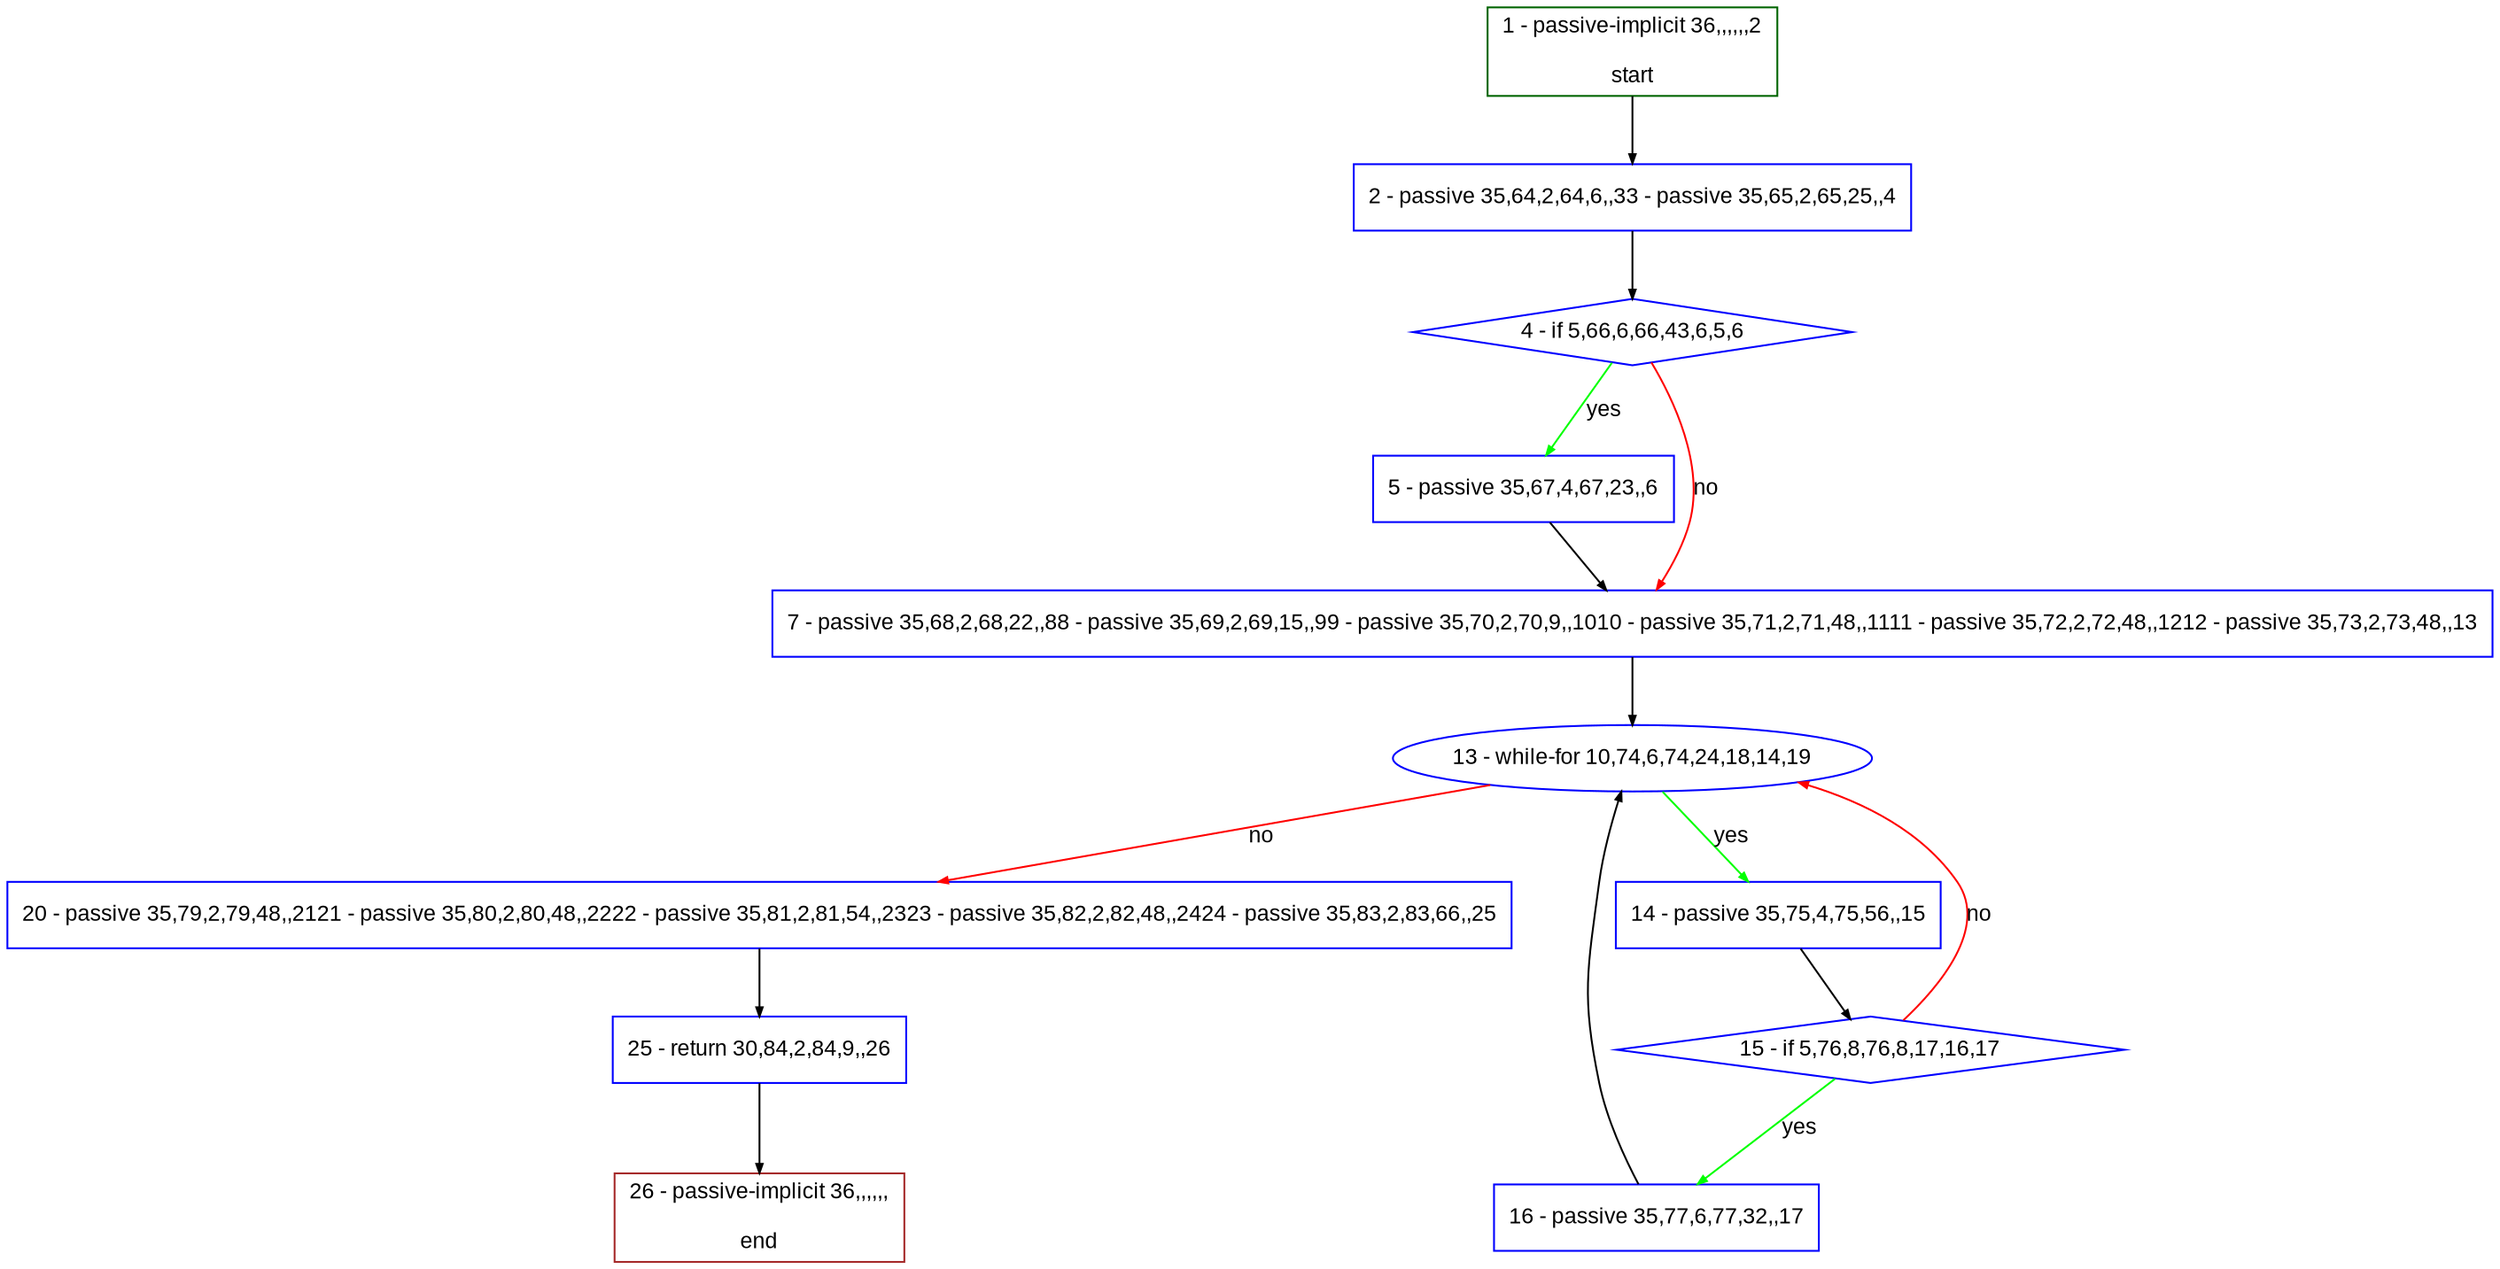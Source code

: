 digraph "" {
  graph [pack="true", label="", fontsize="12", packmode="clust", fontname="Arial", fillcolor="#FFFFCC", bgcolor="white", style="rounded,filled", compound="true"];
  node [node_initialized="no", label="", color="grey", fontsize="12", fillcolor="white", fontname="Arial", style="filled", shape="rectangle", compound="true", fixedsize="false"];
  edge [fontcolor="black", arrowhead="normal", arrowtail="none", arrowsize="0.5", ltail="", label="", color="black", fontsize="12", lhead="", fontname="Arial", dir="forward", compound="true"];
  __N1 [label="2 - passive 35,64,2,64,6,,33 - passive 35,65,2,65,25,,4", color="#0000ff", fillcolor="#ffffff", style="filled", shape="box"];
  __N2 [label="1 - passive-implicit 36,,,,,,2\n\nstart", color="#006400", fillcolor="#ffffff", style="filled", shape="box"];
  __N3 [label="4 - if 5,66,6,66,43,6,5,6", color="#0000ff", fillcolor="#ffffff", style="filled", shape="diamond"];
  __N4 [label="5 - passive 35,67,4,67,23,,6", color="#0000ff", fillcolor="#ffffff", style="filled", shape="box"];
  __N5 [label="7 - passive 35,68,2,68,22,,88 - passive 35,69,2,69,15,,99 - passive 35,70,2,70,9,,1010 - passive 35,71,2,71,48,,1111 - passive 35,72,2,72,48,,1212 - passive 35,73,2,73,48,,13", color="#0000ff", fillcolor="#ffffff", style="filled", shape="box"];
  __N6 [label="13 - while-for 10,74,6,74,24,18,14,19", color="#0000ff", fillcolor="#ffffff", style="filled", shape="oval"];
  __N7 [label="14 - passive 35,75,4,75,56,,15", color="#0000ff", fillcolor="#ffffff", style="filled", shape="box"];
  __N8 [label="20 - passive 35,79,2,79,48,,2121 - passive 35,80,2,80,48,,2222 - passive 35,81,2,81,54,,2323 - passive 35,82,2,82,48,,2424 - passive 35,83,2,83,66,,25", color="#0000ff", fillcolor="#ffffff", style="filled", shape="box"];
  __N9 [label="15 - if 5,76,8,76,8,17,16,17", color="#0000ff", fillcolor="#ffffff", style="filled", shape="diamond"];
  __N10 [label="16 - passive 35,77,6,77,32,,17", color="#0000ff", fillcolor="#ffffff", style="filled", shape="box"];
  __N11 [label="25 - return 30,84,2,84,9,,26", color="#0000ff", fillcolor="#ffffff", style="filled", shape="box"];
  __N12 [label="26 - passive-implicit 36,,,,,,\n\nend", color="#a52a2a", fillcolor="#ffffff", style="filled", shape="box"];
  __N2 -> __N1 [arrowhead="normal", arrowtail="none", color="#000000", label="", dir="forward"];
  __N1 -> __N3 [arrowhead="normal", arrowtail="none", color="#000000", label="", dir="forward"];
  __N3 -> __N4 [arrowhead="normal", arrowtail="none", color="#00ff00", label="yes", dir="forward"];
  __N3 -> __N5 [arrowhead="normal", arrowtail="none", color="#ff0000", label="no", dir="forward"];
  __N4 -> __N5 [arrowhead="normal", arrowtail="none", color="#000000", label="", dir="forward"];
  __N5 -> __N6 [arrowhead="normal", arrowtail="none", color="#000000", label="", dir="forward"];
  __N6 -> __N7 [arrowhead="normal", arrowtail="none", color="#00ff00", label="yes", dir="forward"];
  __N6 -> __N8 [arrowhead="normal", arrowtail="none", color="#ff0000", label="no", dir="forward"];
  __N7 -> __N9 [arrowhead="normal", arrowtail="none", color="#000000", label="", dir="forward"];
  __N9 -> __N6 [arrowhead="normal", arrowtail="none", color="#ff0000", label="no", dir="forward"];
  __N9 -> __N10 [arrowhead="normal", arrowtail="none", color="#00ff00", label="yes", dir="forward"];
  __N10 -> __N6 [arrowhead="normal", arrowtail="none", color="#000000", label="", dir="forward"];
  __N8 -> __N11 [arrowhead="normal", arrowtail="none", color="#000000", label="", dir="forward"];
  __N11 -> __N12 [arrowhead="normal", arrowtail="none", color="#000000", label="", dir="forward"];
}
